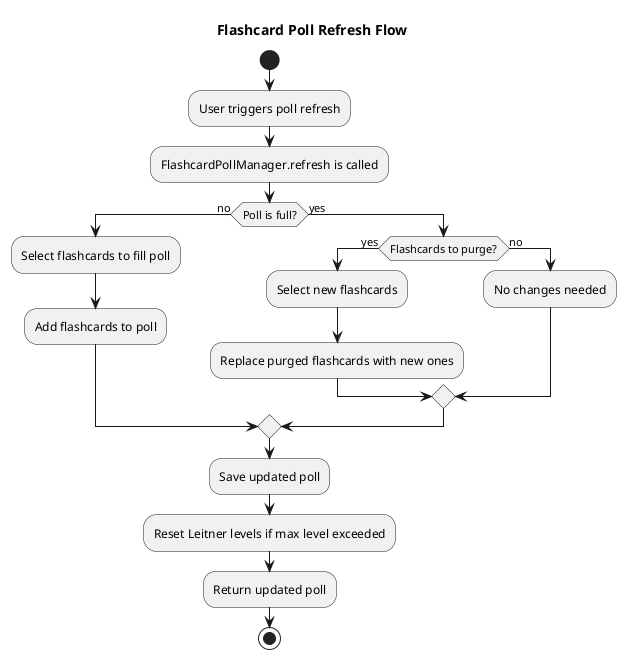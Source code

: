 @startuml Flashcard Poll Refresh Flow

title Flashcard Poll Refresh Flow

start

:User triggers poll refresh;

:FlashcardPollManager.refresh is called;

if (Poll is full?) then (no)
  :Select flashcards to fill poll;
  :Add flashcards to poll;
else (yes)
  if (Flashcards to purge?) then (yes)
    :Select new flashcards;
    :Replace purged flashcards with new ones;
  else (no)
    :No changes needed;
  endif
endif

:Save updated poll;

:Reset Leitner levels if max level exceeded;

:Return updated poll;

stop

@enduml 